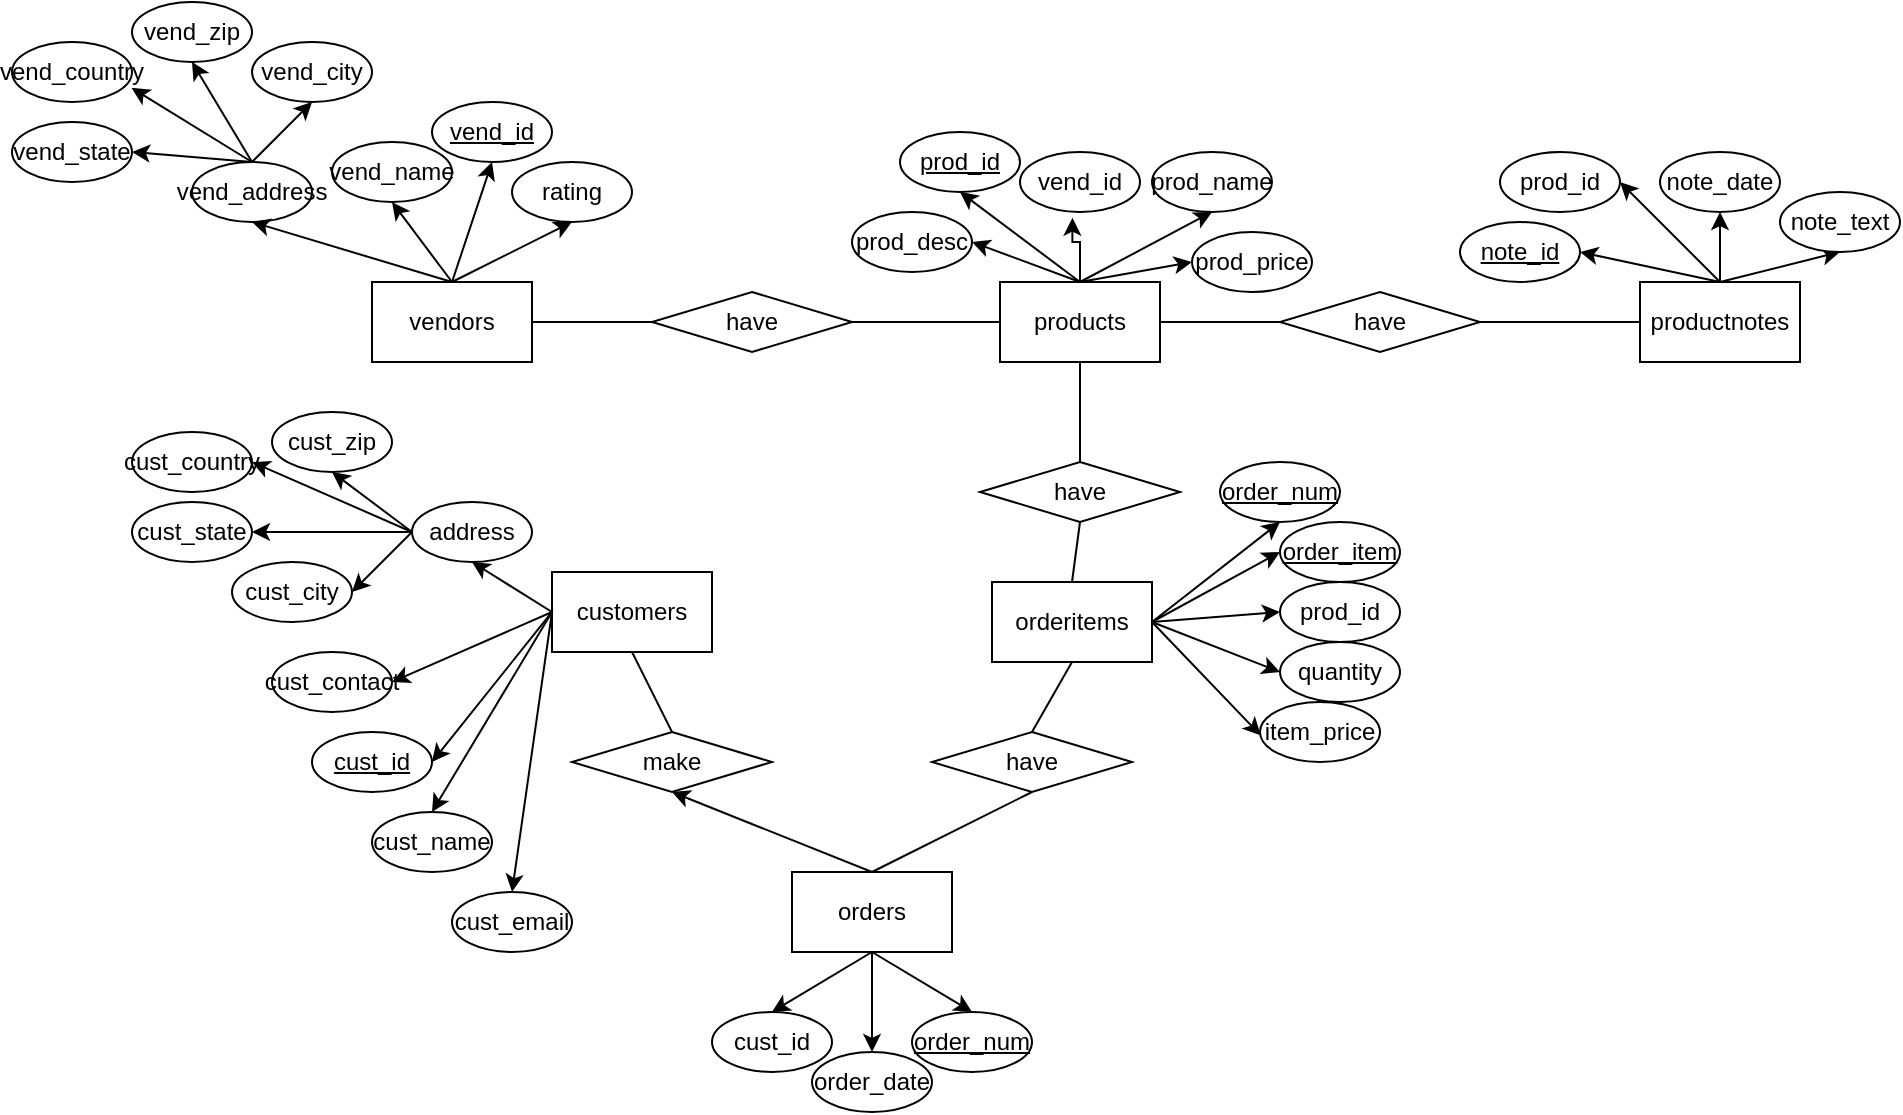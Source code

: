 <mxfile version="20.8.16" type="device"><diagram id="C5RBs43oDa-KdzZeNtuy" name="Page-1"><mxGraphModel dx="3129" dy="1351" grid="1" gridSize="10" guides="1" tooltips="1" connect="1" arrows="1" fold="1" page="1" pageScale="1" pageWidth="827" pageHeight="1169" math="0" shadow="0"><root><mxCell id="WIyWlLk6GJQsqaUBKTNV-0"/><mxCell id="WIyWlLk6GJQsqaUBKTNV-1" parent="WIyWlLk6GJQsqaUBKTNV-0"/><mxCell id="5RjABJH2kzkuodv8RI-u-0" value="vendors" style="rounded=0;whiteSpace=wrap;html=1;" parent="WIyWlLk6GJQsqaUBKTNV-1" vertex="1"><mxGeometry x="30" y="235" width="80" height="40" as="geometry"/></mxCell><mxCell id="5RjABJH2kzkuodv8RI-u-1" value="&lt;u&gt;vend_id&lt;/u&gt;" style="ellipse;whiteSpace=wrap;html=1;" parent="WIyWlLk6GJQsqaUBKTNV-1" vertex="1"><mxGeometry x="60" y="145" width="60" height="30" as="geometry"/></mxCell><mxCell id="5RjABJH2kzkuodv8RI-u-2" value="vend_name" style="ellipse;whiteSpace=wrap;html=1;" parent="WIyWlLk6GJQsqaUBKTNV-1" vertex="1"><mxGeometry x="10" y="165" width="60" height="30" as="geometry"/></mxCell><mxCell id="5RjABJH2kzkuodv8RI-u-3" value="rating" style="ellipse;whiteSpace=wrap;html=1;" parent="WIyWlLk6GJQsqaUBKTNV-1" vertex="1"><mxGeometry x="100" y="175" width="60" height="30" as="geometry"/></mxCell><mxCell id="5RjABJH2kzkuodv8RI-u-4" value="vend_address" style="ellipse;whiteSpace=wrap;html=1;" parent="WIyWlLk6GJQsqaUBKTNV-1" vertex="1"><mxGeometry x="-60" y="175" width="60" height="30" as="geometry"/></mxCell><mxCell id="5RjABJH2kzkuodv8RI-u-30" style="edgeStyle=orthogonalEdgeStyle;rounded=0;orthogonalLoop=1;jettySize=auto;html=1;entryX=0.437;entryY=1.095;entryDx=0;entryDy=0;entryPerimeter=0;" parent="WIyWlLk6GJQsqaUBKTNV-1" source="5RjABJH2kzkuodv8RI-u-18" target="5RjABJH2kzkuodv8RI-u-25" edge="1"><mxGeometry relative="1" as="geometry"/></mxCell><mxCell id="5RjABJH2kzkuodv8RI-u-18" value="products" style="rounded=0;whiteSpace=wrap;html=1;" parent="WIyWlLk6GJQsqaUBKTNV-1" vertex="1"><mxGeometry x="344" y="235" width="80" height="40" as="geometry"/></mxCell><mxCell id="5RjABJH2kzkuodv8RI-u-24" value="&lt;u&gt;prod_id&lt;/u&gt;" style="ellipse;whiteSpace=wrap;html=1;" parent="WIyWlLk6GJQsqaUBKTNV-1" vertex="1"><mxGeometry x="294" y="160" width="60" height="30" as="geometry"/></mxCell><mxCell id="5RjABJH2kzkuodv8RI-u-25" value="vend_id" style="ellipse;whiteSpace=wrap;html=1;" parent="WIyWlLk6GJQsqaUBKTNV-1" vertex="1"><mxGeometry x="354" y="170" width="60" height="30" as="geometry"/></mxCell><mxCell id="5RjABJH2kzkuodv8RI-u-26" value="prod_name" style="ellipse;whiteSpace=wrap;html=1;" parent="WIyWlLk6GJQsqaUBKTNV-1" vertex="1"><mxGeometry x="420" y="170" width="60" height="30" as="geometry"/></mxCell><mxCell id="5RjABJH2kzkuodv8RI-u-33" value="customers" style="rounded=0;whiteSpace=wrap;html=1;" parent="WIyWlLk6GJQsqaUBKTNV-1" vertex="1"><mxGeometry x="120" y="380" width="80" height="40" as="geometry"/></mxCell><mxCell id="5RjABJH2kzkuodv8RI-u-34" value="address" style="ellipse;whiteSpace=wrap;html=1;" parent="WIyWlLk6GJQsqaUBKTNV-1" vertex="1"><mxGeometry x="50" y="345" width="60" height="30" as="geometry"/></mxCell><mxCell id="5RjABJH2kzkuodv8RI-u-35" value="&lt;u&gt;cust_id&lt;/u&gt;" style="ellipse;whiteSpace=wrap;html=1;" parent="WIyWlLk6GJQsqaUBKTNV-1" vertex="1"><mxGeometry y="460" width="60" height="30" as="geometry"/></mxCell><mxCell id="5RjABJH2kzkuodv8RI-u-36" value="cust_contact" style="ellipse;whiteSpace=wrap;html=1;" parent="WIyWlLk6GJQsqaUBKTNV-1" vertex="1"><mxGeometry x="-20" y="420" width="60" height="30" as="geometry"/></mxCell><mxCell id="5RjABJH2kzkuodv8RI-u-41" value="orders" style="rounded=0;whiteSpace=wrap;html=1;" parent="WIyWlLk6GJQsqaUBKTNV-1" vertex="1"><mxGeometry x="240" y="530" width="80" height="40" as="geometry"/></mxCell><mxCell id="5RjABJH2kzkuodv8RI-u-47" value="" style="endArrow=classic;html=1;rounded=0;entryX=0.5;entryY=1;entryDx=0;entryDy=0;" parent="WIyWlLk6GJQsqaUBKTNV-1" target="5RjABJH2kzkuodv8RI-u-34" edge="1"><mxGeometry width="50" height="50" relative="1" as="geometry"><mxPoint x="120" y="400" as="sourcePoint"/><mxPoint x="170" y="350" as="targetPoint"/></mxGeometry></mxCell><mxCell id="5RjABJH2kzkuodv8RI-u-48" value="" style="endArrow=classic;html=1;rounded=0;entryX=1;entryY=0.5;entryDx=0;entryDy=0;" parent="WIyWlLk6GJQsqaUBKTNV-1" target="5RjABJH2kzkuodv8RI-u-36" edge="1"><mxGeometry width="50" height="50" relative="1" as="geometry"><mxPoint x="120" y="400" as="sourcePoint"/><mxPoint x="120" y="350" as="targetPoint"/></mxGeometry></mxCell><mxCell id="5RjABJH2kzkuodv8RI-u-49" value="" style="endArrow=classic;html=1;rounded=0;entryX=1;entryY=0.5;entryDx=0;entryDy=0;exitX=-0.004;exitY=0.61;exitDx=0;exitDy=0;exitPerimeter=0;" parent="WIyWlLk6GJQsqaUBKTNV-1" source="5RjABJH2kzkuodv8RI-u-33" target="5RjABJH2kzkuodv8RI-u-35" edge="1"><mxGeometry width="50" height="50" relative="1" as="geometry"><mxPoint x="140" y="420" as="sourcePoint"/><mxPoint x="130" y="380" as="targetPoint"/><Array as="points"><mxPoint x="120" y="400"/></Array></mxGeometry></mxCell><mxCell id="5RjABJH2kzkuodv8RI-u-50" value="" style="endArrow=classic;html=1;rounded=0;entryX=0.5;entryY=1;entryDx=0;entryDy=0;" parent="WIyWlLk6GJQsqaUBKTNV-1" target="5RjABJH2kzkuodv8RI-u-2" edge="1"><mxGeometry width="50" height="50" relative="1" as="geometry"><mxPoint x="70" y="235" as="sourcePoint"/><mxPoint x="60" y="195" as="targetPoint"/></mxGeometry></mxCell><mxCell id="5RjABJH2kzkuodv8RI-u-51" value="" style="endArrow=classic;html=1;rounded=0;entryX=0.5;entryY=1;entryDx=0;entryDy=0;exitX=0.5;exitY=0;exitDx=0;exitDy=0;" parent="WIyWlLk6GJQsqaUBKTNV-1" source="5RjABJH2kzkuodv8RI-u-0" target="5RjABJH2kzkuodv8RI-u-3" edge="1"><mxGeometry width="50" height="50" relative="1" as="geometry"><mxPoint x="140" y="420" as="sourcePoint"/><mxPoint x="130" y="380" as="targetPoint"/></mxGeometry></mxCell><mxCell id="5RjABJH2kzkuodv8RI-u-52" value="" style="endArrow=classic;html=1;rounded=0;entryX=0.5;entryY=1;entryDx=0;entryDy=0;exitX=0.5;exitY=0;exitDx=0;exitDy=0;" parent="WIyWlLk6GJQsqaUBKTNV-1" source="5RjABJH2kzkuodv8RI-u-0" target="5RjABJH2kzkuodv8RI-u-4" edge="1"><mxGeometry width="50" height="50" relative="1" as="geometry"><mxPoint x="60" y="425" as="sourcePoint"/><mxPoint x="50" y="385" as="targetPoint"/></mxGeometry></mxCell><mxCell id="5RjABJH2kzkuodv8RI-u-53" value="" style="endArrow=classic;html=1;rounded=0;entryX=0.5;entryY=1;entryDx=0;entryDy=0;exitX=0.5;exitY=0;exitDx=0;exitDy=0;" parent="WIyWlLk6GJQsqaUBKTNV-1" source="5RjABJH2kzkuodv8RI-u-18" target="5RjABJH2kzkuodv8RI-u-24" edge="1"><mxGeometry width="50" height="50" relative="1" as="geometry"><mxPoint x="160" y="440" as="sourcePoint"/><mxPoint x="150" y="400" as="targetPoint"/></mxGeometry></mxCell><mxCell id="5RjABJH2kzkuodv8RI-u-54" value="" style="endArrow=classic;html=1;rounded=0;entryX=0.5;entryY=1;entryDx=0;entryDy=0;exitX=0.5;exitY=0;exitDx=0;exitDy=0;" parent="WIyWlLk6GJQsqaUBKTNV-1" source="5RjABJH2kzkuodv8RI-u-18" target="5RjABJH2kzkuodv8RI-u-26" edge="1"><mxGeometry width="50" height="50" relative="1" as="geometry"><mxPoint x="170" y="450" as="sourcePoint"/><mxPoint x="160" y="410" as="targetPoint"/></mxGeometry></mxCell><mxCell id="5RjABJH2kzkuodv8RI-u-55" value="" style="endArrow=classic;html=1;rounded=0;entryX=0;entryY=0.5;entryDx=0;entryDy=0;exitX=0.5;exitY=0;exitDx=0;exitDy=0;" parent="WIyWlLk6GJQsqaUBKTNV-1" source="5RjABJH2kzkuodv8RI-u-18" target="y3Q_O4WoXX8LpAYcSWBz-49" edge="1"><mxGeometry width="50" height="50" relative="1" as="geometry"><mxPoint x="180" y="460" as="sourcePoint"/><mxPoint x="450.0" y="225.0" as="targetPoint"/></mxGeometry></mxCell><mxCell id="5RjABJH2kzkuodv8RI-u-61" value="order_date" style="ellipse;whiteSpace=wrap;html=1;" parent="WIyWlLk6GJQsqaUBKTNV-1" vertex="1"><mxGeometry x="250" y="620" width="60" height="30" as="geometry"/></mxCell><mxCell id="5RjABJH2kzkuodv8RI-u-62" value="&lt;u&gt;order_num&lt;/u&gt;" style="ellipse;whiteSpace=wrap;html=1;" parent="WIyWlLk6GJQsqaUBKTNV-1" vertex="1"><mxGeometry x="300" y="600" width="60" height="30" as="geometry"/></mxCell><mxCell id="5RjABJH2kzkuodv8RI-u-64" value="" style="endArrow=classic;html=1;rounded=0;entryX=0.5;entryY=0;entryDx=0;entryDy=0;exitX=0.5;exitY=1;exitDx=0;exitDy=0;" parent="WIyWlLk6GJQsqaUBKTNV-1" source="5RjABJH2kzkuodv8RI-u-41" target="5RjABJH2kzkuodv8RI-u-62" edge="1"><mxGeometry width="50" height="50" relative="1" as="geometry"><mxPoint x="16" y="400" as="sourcePoint"/><mxPoint x="86" y="370" as="targetPoint"/></mxGeometry></mxCell><mxCell id="5RjABJH2kzkuodv8RI-u-65" value="" style="endArrow=classic;html=1;rounded=0;exitX=0.5;exitY=1;exitDx=0;exitDy=0;" parent="WIyWlLk6GJQsqaUBKTNV-1" source="5RjABJH2kzkuodv8RI-u-41" target="5RjABJH2kzkuodv8RI-u-61" edge="1"><mxGeometry width="50" height="50" relative="1" as="geometry"><mxPoint x="266" y="550" as="sourcePoint"/><mxPoint x="296.0" y="515" as="targetPoint"/></mxGeometry></mxCell><mxCell id="5RjABJH2kzkuodv8RI-u-66" value="cust_id" style="ellipse;whiteSpace=wrap;html=1;" parent="WIyWlLk6GJQsqaUBKTNV-1" vertex="1"><mxGeometry x="200" y="600" width="60" height="30" as="geometry"/></mxCell><mxCell id="5RjABJH2kzkuodv8RI-u-68" value="" style="endArrow=classic;html=1;rounded=0;exitX=0.5;exitY=1;exitDx=0;exitDy=0;entryX=0.5;entryY=0;entryDx=0;entryDy=0;" parent="WIyWlLk6GJQsqaUBKTNV-1" source="5RjABJH2kzkuodv8RI-u-41" target="5RjABJH2kzkuodv8RI-u-66" edge="1"><mxGeometry width="50" height="50" relative="1" as="geometry"><mxPoint x="216" y="520" as="sourcePoint"/><mxPoint x="266" y="470" as="targetPoint"/></mxGeometry></mxCell><mxCell id="y3Q_O4WoXX8LpAYcSWBz-0" value="cust_name" style="ellipse;whiteSpace=wrap;html=1;" parent="WIyWlLk6GJQsqaUBKTNV-1" vertex="1"><mxGeometry x="30" y="500" width="60" height="30" as="geometry"/></mxCell><mxCell id="y3Q_O4WoXX8LpAYcSWBz-2" value="cust_city" style="ellipse;whiteSpace=wrap;html=1;" parent="WIyWlLk6GJQsqaUBKTNV-1" vertex="1"><mxGeometry x="-40" y="375" width="60" height="30" as="geometry"/></mxCell><mxCell id="y3Q_O4WoXX8LpAYcSWBz-3" value="cust_state" style="ellipse;whiteSpace=wrap;html=1;" parent="WIyWlLk6GJQsqaUBKTNV-1" vertex="1"><mxGeometry x="-90" y="345" width="60" height="30" as="geometry"/></mxCell><mxCell id="y3Q_O4WoXX8LpAYcSWBz-4" value="cust_zip" style="ellipse;whiteSpace=wrap;html=1;" parent="WIyWlLk6GJQsqaUBKTNV-1" vertex="1"><mxGeometry x="-20" y="300" width="60" height="30" as="geometry"/></mxCell><mxCell id="y3Q_O4WoXX8LpAYcSWBz-6" value="cust_country" style="ellipse;whiteSpace=wrap;html=1;" parent="WIyWlLk6GJQsqaUBKTNV-1" vertex="1"><mxGeometry x="-90" y="310" width="60" height="30" as="geometry"/></mxCell><mxCell id="y3Q_O4WoXX8LpAYcSWBz-7" value="cust_email" style="ellipse;whiteSpace=wrap;html=1;" parent="WIyWlLk6GJQsqaUBKTNV-1" vertex="1"><mxGeometry x="70" y="540" width="60" height="30" as="geometry"/></mxCell><mxCell id="y3Q_O4WoXX8LpAYcSWBz-12" value="" style="endArrow=classic;html=1;rounded=0;entryX=0.5;entryY=0;entryDx=0;entryDy=0;" parent="WIyWlLk6GJQsqaUBKTNV-1" target="y3Q_O4WoXX8LpAYcSWBz-0" edge="1"><mxGeometry width="50" height="50" relative="1" as="geometry"><mxPoint x="120" y="400" as="sourcePoint"/><mxPoint x="70" y="485" as="targetPoint"/></mxGeometry></mxCell><mxCell id="y3Q_O4WoXX8LpAYcSWBz-13" value="" style="endArrow=classic;html=1;rounded=0;entryX=0.5;entryY=0;entryDx=0;entryDy=0;exitX=0;exitY=0.75;exitDx=0;exitDy=0;" parent="WIyWlLk6GJQsqaUBKTNV-1" source="5RjABJH2kzkuodv8RI-u-33" target="y3Q_O4WoXX8LpAYcSWBz-7" edge="1"><mxGeometry width="50" height="50" relative="1" as="geometry"><mxPoint x="139.68" y="424.4" as="sourcePoint"/><mxPoint x="80" y="495" as="targetPoint"/><Array as="points"><mxPoint x="120" y="400"/></Array></mxGeometry></mxCell><mxCell id="y3Q_O4WoXX8LpAYcSWBz-15" value="" style="endArrow=classic;html=1;rounded=0;entryX=0.5;entryY=1;entryDx=0;entryDy=0;exitX=0;exitY=0.5;exitDx=0;exitDy=0;" parent="WIyWlLk6GJQsqaUBKTNV-1" source="5RjABJH2kzkuodv8RI-u-34" target="y3Q_O4WoXX8LpAYcSWBz-4" edge="1"><mxGeometry width="50" height="50" relative="1" as="geometry"><mxPoint x="130" y="410" as="sourcePoint"/><mxPoint x="50" y="445" as="targetPoint"/></mxGeometry></mxCell><mxCell id="y3Q_O4WoXX8LpAYcSWBz-16" value="" style="endArrow=classic;html=1;rounded=0;entryX=1;entryY=0.5;entryDx=0;entryDy=0;exitX=0;exitY=0.5;exitDx=0;exitDy=0;" parent="WIyWlLk6GJQsqaUBKTNV-1" source="5RjABJH2kzkuodv8RI-u-34" target="y3Q_O4WoXX8LpAYcSWBz-6" edge="1"><mxGeometry width="50" height="50" relative="1" as="geometry"><mxPoint x="60" y="370" as="sourcePoint"/><mxPoint y="310.0" as="targetPoint"/></mxGeometry></mxCell><mxCell id="y3Q_O4WoXX8LpAYcSWBz-17" value="" style="endArrow=classic;html=1;rounded=0;entryX=1;entryY=0.5;entryDx=0;entryDy=0;exitX=0;exitY=0.5;exitDx=0;exitDy=0;" parent="WIyWlLk6GJQsqaUBKTNV-1" source="5RjABJH2kzkuodv8RI-u-34" target="y3Q_O4WoXX8LpAYcSWBz-3" edge="1"><mxGeometry width="50" height="50" relative="1" as="geometry"><mxPoint x="70" y="380" as="sourcePoint"/><mxPoint x="10" y="320.0" as="targetPoint"/></mxGeometry></mxCell><mxCell id="y3Q_O4WoXX8LpAYcSWBz-18" value="" style="endArrow=classic;html=1;rounded=0;entryX=1;entryY=0.5;entryDx=0;entryDy=0;exitX=0;exitY=0.5;exitDx=0;exitDy=0;" parent="WIyWlLk6GJQsqaUBKTNV-1" source="5RjABJH2kzkuodv8RI-u-34" target="y3Q_O4WoXX8LpAYcSWBz-2" edge="1"><mxGeometry width="50" height="50" relative="1" as="geometry"><mxPoint x="80" y="390" as="sourcePoint"/><mxPoint x="20" y="330.0" as="targetPoint"/></mxGeometry></mxCell><mxCell id="y3Q_O4WoXX8LpAYcSWBz-21" value="orderitems" style="rounded=0;whiteSpace=wrap;html=1;" parent="WIyWlLk6GJQsqaUBKTNV-1" vertex="1"><mxGeometry x="340" y="385" width="80" height="40" as="geometry"/></mxCell><mxCell id="y3Q_O4WoXX8LpAYcSWBz-22" value="prod_id" style="ellipse;whiteSpace=wrap;html=1;" parent="WIyWlLk6GJQsqaUBKTNV-1" vertex="1"><mxGeometry x="484" y="385" width="60" height="30" as="geometry"/></mxCell><mxCell id="y3Q_O4WoXX8LpAYcSWBz-23" value="&lt;u&gt;order_item&lt;/u&gt;" style="ellipse;whiteSpace=wrap;html=1;" parent="WIyWlLk6GJQsqaUBKTNV-1" vertex="1"><mxGeometry x="484" y="355" width="60" height="30" as="geometry"/></mxCell><mxCell id="y3Q_O4WoXX8LpAYcSWBz-24" value="&lt;u&gt;order_num&lt;/u&gt;" style="ellipse;whiteSpace=wrap;html=1;" parent="WIyWlLk6GJQsqaUBKTNV-1" vertex="1"><mxGeometry x="454" y="325" width="60" height="30" as="geometry"/></mxCell><mxCell id="y3Q_O4WoXX8LpAYcSWBz-26" value="" style="endArrow=classic;html=1;rounded=0;entryX=0;entryY=0.5;entryDx=0;entryDy=0;exitX=1;exitY=0.5;exitDx=0;exitDy=0;" parent="WIyWlLk6GJQsqaUBKTNV-1" target="y3Q_O4WoXX8LpAYcSWBz-23" edge="1" source="y3Q_O4WoXX8LpAYcSWBz-21"><mxGeometry width="50" height="50" relative="1" as="geometry"><mxPoint x="380" y="385" as="sourcePoint"/><mxPoint x="370" y="345" as="targetPoint"/></mxGeometry></mxCell><mxCell id="y3Q_O4WoXX8LpAYcSWBz-27" value="" style="endArrow=classic;html=1;rounded=0;entryX=0;entryY=0.5;entryDx=0;entryDy=0;exitX=1;exitY=0.5;exitDx=0;exitDy=0;" parent="WIyWlLk6GJQsqaUBKTNV-1" source="y3Q_O4WoXX8LpAYcSWBz-21" target="y3Q_O4WoXX8LpAYcSWBz-29" edge="1"><mxGeometry width="50" height="50" relative="1" as="geometry"><mxPoint x="360" y="565" as="sourcePoint"/><mxPoint x="450" y="355" as="targetPoint"/></mxGeometry></mxCell><mxCell id="y3Q_O4WoXX8LpAYcSWBz-28" value="" style="endArrow=classic;html=1;rounded=0;entryX=0.5;entryY=1;entryDx=0;entryDy=0;exitX=1;exitY=0.5;exitDx=0;exitDy=0;" parent="WIyWlLk6GJQsqaUBKTNV-1" source="y3Q_O4WoXX8LpAYcSWBz-21" target="y3Q_O4WoXX8LpAYcSWBz-24" edge="1"><mxGeometry width="50" height="50" relative="1" as="geometry"><mxPoint x="370" y="575" as="sourcePoint"/><mxPoint x="360" y="535" as="targetPoint"/></mxGeometry></mxCell><mxCell id="y3Q_O4WoXX8LpAYcSWBz-29" value="quantity" style="ellipse;whiteSpace=wrap;html=1;" parent="WIyWlLk6GJQsqaUBKTNV-1" vertex="1"><mxGeometry x="484" y="415" width="60" height="30" as="geometry"/></mxCell><mxCell id="y3Q_O4WoXX8LpAYcSWBz-31" value="item_price" style="ellipse;whiteSpace=wrap;html=1;" parent="WIyWlLk6GJQsqaUBKTNV-1" vertex="1"><mxGeometry x="474" y="445" width="60" height="30" as="geometry"/></mxCell><mxCell id="y3Q_O4WoXX8LpAYcSWBz-32" value="" style="endArrow=classic;html=1;rounded=0;entryX=0.007;entryY=0.559;entryDx=0;entryDy=0;entryPerimeter=0;exitX=1;exitY=0.5;exitDx=0;exitDy=0;" parent="WIyWlLk6GJQsqaUBKTNV-1" target="y3Q_O4WoXX8LpAYcSWBz-31" edge="1" source="y3Q_O4WoXX8LpAYcSWBz-21"><mxGeometry width="50" height="50" relative="1" as="geometry"><mxPoint x="424" y="415" as="sourcePoint"/><mxPoint x="460" y="365" as="targetPoint"/></mxGeometry></mxCell><mxCell id="y3Q_O4WoXX8LpAYcSWBz-33" style="edgeStyle=orthogonalEdgeStyle;rounded=0;orthogonalLoop=1;jettySize=auto;html=1;entryX=0.5;entryY=1;entryDx=0;entryDy=0;" parent="WIyWlLk6GJQsqaUBKTNV-1" source="y3Q_O4WoXX8LpAYcSWBz-34" target="y3Q_O4WoXX8LpAYcSWBz-35" edge="1"><mxGeometry relative="1" as="geometry"/></mxCell><mxCell id="y3Q_O4WoXX8LpAYcSWBz-34" value="productnotes" style="rounded=0;whiteSpace=wrap;html=1;" parent="WIyWlLk6GJQsqaUBKTNV-1" vertex="1"><mxGeometry x="664" y="235" width="80" height="40" as="geometry"/></mxCell><mxCell id="y3Q_O4WoXX8LpAYcSWBz-35" value="note_date" style="ellipse;whiteSpace=wrap;html=1;" parent="WIyWlLk6GJQsqaUBKTNV-1" vertex="1"><mxGeometry x="674" y="170" width="60" height="30" as="geometry"/></mxCell><mxCell id="y3Q_O4WoXX8LpAYcSWBz-36" value="prod_id" style="ellipse;whiteSpace=wrap;html=1;" parent="WIyWlLk6GJQsqaUBKTNV-1" vertex="1"><mxGeometry x="594" y="170" width="60" height="30" as="geometry"/></mxCell><mxCell id="y3Q_O4WoXX8LpAYcSWBz-37" value="&lt;u&gt;note_id&lt;/u&gt;" style="ellipse;whiteSpace=wrap;html=1;" parent="WIyWlLk6GJQsqaUBKTNV-1" vertex="1"><mxGeometry x="574" y="205" width="60" height="30" as="geometry"/></mxCell><mxCell id="y3Q_O4WoXX8LpAYcSWBz-38" value="" style="endArrow=classic;html=1;rounded=0;entryX=1;entryY=0.5;entryDx=0;entryDy=0;exitX=0.5;exitY=0;exitDx=0;exitDy=0;" parent="WIyWlLk6GJQsqaUBKTNV-1" target="y3Q_O4WoXX8LpAYcSWBz-36" edge="1" source="y3Q_O4WoXX8LpAYcSWBz-34"><mxGeometry width="50" height="50" relative="1" as="geometry"><mxPoint x="700" y="230" as="sourcePoint"/><mxPoint x="694" y="200" as="targetPoint"/></mxGeometry></mxCell><mxCell id="y3Q_O4WoXX8LpAYcSWBz-39" value="" style="endArrow=classic;html=1;rounded=0;entryX=0.5;entryY=1;entryDx=0;entryDy=0;exitX=0.5;exitY=0;exitDx=0;exitDy=0;" parent="WIyWlLk6GJQsqaUBKTNV-1" source="y3Q_O4WoXX8LpAYcSWBz-34" target="y3Q_O4WoXX8LpAYcSWBz-43" edge="1"><mxGeometry width="50" height="50" relative="1" as="geometry"><mxPoint x="684" y="420" as="sourcePoint"/><mxPoint x="774" y="210" as="targetPoint"/></mxGeometry></mxCell><mxCell id="y3Q_O4WoXX8LpAYcSWBz-40" value="" style="endArrow=classic;html=1;rounded=0;entryX=1;entryY=0.5;entryDx=0;entryDy=0;exitX=0.5;exitY=0;exitDx=0;exitDy=0;" parent="WIyWlLk6GJQsqaUBKTNV-1" source="y3Q_O4WoXX8LpAYcSWBz-34" target="y3Q_O4WoXX8LpAYcSWBz-37" edge="1"><mxGeometry width="50" height="50" relative="1" as="geometry"><mxPoint x="694" y="430" as="sourcePoint"/><mxPoint x="684" y="390" as="targetPoint"/></mxGeometry></mxCell><mxCell id="y3Q_O4WoXX8LpAYcSWBz-43" value="note_text" style="ellipse;whiteSpace=wrap;html=1;" parent="WIyWlLk6GJQsqaUBKTNV-1" vertex="1"><mxGeometry x="734" y="190" width="60" height="30" as="geometry"/></mxCell><mxCell id="y3Q_O4WoXX8LpAYcSWBz-49" value="prod_price" style="ellipse;whiteSpace=wrap;html=1;" parent="WIyWlLk6GJQsqaUBKTNV-1" vertex="1"><mxGeometry x="440" y="210" width="60" height="30" as="geometry"/></mxCell><mxCell id="y3Q_O4WoXX8LpAYcSWBz-50" value="prod_desc" style="ellipse;whiteSpace=wrap;html=1;" parent="WIyWlLk6GJQsqaUBKTNV-1" vertex="1"><mxGeometry x="270" y="200" width="60" height="30" as="geometry"/></mxCell><mxCell id="y3Q_O4WoXX8LpAYcSWBz-52" value="vend_zip" style="ellipse;whiteSpace=wrap;html=1;" parent="WIyWlLk6GJQsqaUBKTNV-1" vertex="1"><mxGeometry x="-90" y="95" width="60" height="30" as="geometry"/></mxCell><mxCell id="y3Q_O4WoXX8LpAYcSWBz-53" value="vend_city" style="ellipse;whiteSpace=wrap;html=1;" parent="WIyWlLk6GJQsqaUBKTNV-1" vertex="1"><mxGeometry x="-30" y="115" width="60" height="30" as="geometry"/></mxCell><mxCell id="y3Q_O4WoXX8LpAYcSWBz-54" value="vend_country" style="ellipse;whiteSpace=wrap;html=1;" parent="WIyWlLk6GJQsqaUBKTNV-1" vertex="1"><mxGeometry x="-150" y="115" width="60" height="30" as="geometry"/></mxCell><mxCell id="y3Q_O4WoXX8LpAYcSWBz-55" value="vend_state" style="ellipse;whiteSpace=wrap;html=1;" parent="WIyWlLk6GJQsqaUBKTNV-1" vertex="1"><mxGeometry x="-150" y="155" width="60" height="30" as="geometry"/></mxCell><mxCell id="y3Q_O4WoXX8LpAYcSWBz-56" value="" style="endArrow=classic;html=1;rounded=0;entryX=0.5;entryY=1;entryDx=0;entryDy=0;exitX=0.5;exitY=0;exitDx=0;exitDy=0;" parent="WIyWlLk6GJQsqaUBKTNV-1" source="5RjABJH2kzkuodv8RI-u-0" target="5RjABJH2kzkuodv8RI-u-1" edge="1"><mxGeometry width="50" height="50" relative="1" as="geometry"><mxPoint x="80.0" y="245" as="sourcePoint"/><mxPoint x="100" y="185" as="targetPoint"/></mxGeometry></mxCell><mxCell id="y3Q_O4WoXX8LpAYcSWBz-57" value="" style="endArrow=classic;html=1;rounded=0;entryX=0.5;entryY=1;entryDx=0;entryDy=0;exitX=0.5;exitY=0;exitDx=0;exitDy=0;" parent="WIyWlLk6GJQsqaUBKTNV-1" source="5RjABJH2kzkuodv8RI-u-4" target="y3Q_O4WoXX8LpAYcSWBz-53" edge="1"><mxGeometry width="50" height="50" relative="1" as="geometry"><mxPoint x="80.0" y="245" as="sourcePoint"/><mxPoint x="10.0" y="200" as="targetPoint"/></mxGeometry></mxCell><mxCell id="y3Q_O4WoXX8LpAYcSWBz-58" value="" style="endArrow=classic;html=1;rounded=0;entryX=0.5;entryY=1;entryDx=0;entryDy=0;" parent="WIyWlLk6GJQsqaUBKTNV-1" target="y3Q_O4WoXX8LpAYcSWBz-52" edge="1"><mxGeometry width="50" height="50" relative="1" as="geometry"><mxPoint x="-30" y="175" as="sourcePoint"/><mxPoint x="10.0" y="155" as="targetPoint"/></mxGeometry></mxCell><mxCell id="y3Q_O4WoXX8LpAYcSWBz-59" value="" style="endArrow=classic;html=1;rounded=0;entryX=0.997;entryY=0.765;entryDx=0;entryDy=0;entryPerimeter=0;" parent="WIyWlLk6GJQsqaUBKTNV-1" target="y3Q_O4WoXX8LpAYcSWBz-54" edge="1"><mxGeometry width="50" height="50" relative="1" as="geometry"><mxPoint x="-30" y="175" as="sourcePoint"/><mxPoint x="-50.0" y="135" as="targetPoint"/></mxGeometry></mxCell><mxCell id="y3Q_O4WoXX8LpAYcSWBz-60" value="" style="endArrow=classic;html=1;rounded=0;entryX=1;entryY=0.5;entryDx=0;entryDy=0;exitX=0.5;exitY=0;exitDx=0;exitDy=0;" parent="WIyWlLk6GJQsqaUBKTNV-1" source="5RjABJH2kzkuodv8RI-u-4" target="y3Q_O4WoXX8LpAYcSWBz-55" edge="1"><mxGeometry width="50" height="50" relative="1" as="geometry"><mxPoint x="-10.0" y="195" as="sourcePoint"/><mxPoint x="-40.0" y="145" as="targetPoint"/></mxGeometry></mxCell><mxCell id="Hi1kE-prxWsQPY2SWvYq-0" value="" style="endArrow=classic;html=1;rounded=0;entryX=1;entryY=0.5;entryDx=0;entryDy=0;exitX=0.5;exitY=0;exitDx=0;exitDy=0;" edge="1" parent="WIyWlLk6GJQsqaUBKTNV-1" source="5RjABJH2kzkuodv8RI-u-18" target="y3Q_O4WoXX8LpAYcSWBz-50"><mxGeometry width="50" height="50" relative="1" as="geometry"><mxPoint x="370" y="240" as="sourcePoint"/><mxPoint x="334" y="200" as="targetPoint"/></mxGeometry></mxCell><mxCell id="Hi1kE-prxWsQPY2SWvYq-2" value="" style="endArrow=classic;html=1;rounded=0;entryX=0;entryY=0.5;entryDx=0;entryDy=0;exitX=1;exitY=0.5;exitDx=0;exitDy=0;" edge="1" parent="WIyWlLk6GJQsqaUBKTNV-1" source="y3Q_O4WoXX8LpAYcSWBz-21" target="y3Q_O4WoXX8LpAYcSWBz-22"><mxGeometry width="50" height="50" relative="1" as="geometry"><mxPoint x="430" y="415" as="sourcePoint"/><mxPoint x="494" y="350" as="targetPoint"/></mxGeometry></mxCell><mxCell id="Hi1kE-prxWsQPY2SWvYq-4" value="have" style="rhombus;whiteSpace=wrap;html=1;" vertex="1" parent="WIyWlLk6GJQsqaUBKTNV-1"><mxGeometry x="334" y="325" width="100" height="30" as="geometry"/></mxCell><mxCell id="Hi1kE-prxWsQPY2SWvYq-7" value="" style="endArrow=none;html=1;rounded=0;entryX=0.5;entryY=1;entryDx=0;entryDy=0;exitX=0.5;exitY=0;exitDx=0;exitDy=0;" edge="1" parent="WIyWlLk6GJQsqaUBKTNV-1" source="Hi1kE-prxWsQPY2SWvYq-4" target="5RjABJH2kzkuodv8RI-u-18"><mxGeometry width="50" height="50" relative="1" as="geometry"><mxPoint x="360" y="320" as="sourcePoint"/><mxPoint x="410" y="270" as="targetPoint"/></mxGeometry></mxCell><mxCell id="Hi1kE-prxWsQPY2SWvYq-8" value="" style="endArrow=none;html=1;rounded=0;exitX=0.5;exitY=0;exitDx=0;exitDy=0;entryX=0.5;entryY=1;entryDx=0;entryDy=0;" edge="1" parent="WIyWlLk6GJQsqaUBKTNV-1" source="y3Q_O4WoXX8LpAYcSWBz-21" target="Hi1kE-prxWsQPY2SWvYq-4"><mxGeometry width="50" height="50" relative="1" as="geometry"><mxPoint x="394" y="335" as="sourcePoint"/><mxPoint x="410" y="370" as="targetPoint"/></mxGeometry></mxCell><mxCell id="Hi1kE-prxWsQPY2SWvYq-9" value="make" style="rhombus;whiteSpace=wrap;html=1;" vertex="1" parent="WIyWlLk6GJQsqaUBKTNV-1"><mxGeometry x="130" y="460" width="100" height="30" as="geometry"/></mxCell><mxCell id="Hi1kE-prxWsQPY2SWvYq-10" value="" style="endArrow=classic;html=1;rounded=0;entryX=0.5;entryY=1;entryDx=0;entryDy=0;exitX=0.5;exitY=0;exitDx=0;exitDy=0;" edge="1" parent="WIyWlLk6GJQsqaUBKTNV-1" source="5RjABJH2kzkuodv8RI-u-41" target="Hi1kE-prxWsQPY2SWvYq-9"><mxGeometry width="50" height="50" relative="1" as="geometry"><mxPoint x="360" y="450" as="sourcePoint"/><mxPoint x="410" y="400" as="targetPoint"/></mxGeometry></mxCell><mxCell id="Hi1kE-prxWsQPY2SWvYq-11" value="" style="endArrow=none;html=1;rounded=0;exitX=0.5;exitY=1;exitDx=0;exitDy=0;entryX=0.5;entryY=0;entryDx=0;entryDy=0;" edge="1" parent="WIyWlLk6GJQsqaUBKTNV-1" source="5RjABJH2kzkuodv8RI-u-33" target="Hi1kE-prxWsQPY2SWvYq-9"><mxGeometry width="50" height="50" relative="1" as="geometry"><mxPoint x="360" y="450" as="sourcePoint"/><mxPoint x="410" y="400" as="targetPoint"/></mxGeometry></mxCell><mxCell id="Hi1kE-prxWsQPY2SWvYq-12" value="have" style="rhombus;whiteSpace=wrap;html=1;" vertex="1" parent="WIyWlLk6GJQsqaUBKTNV-1"><mxGeometry x="484" y="240" width="100" height="30" as="geometry"/></mxCell><mxCell id="Hi1kE-prxWsQPY2SWvYq-13" value="" style="endArrow=none;html=1;rounded=0;entryX=0;entryY=0.5;entryDx=0;entryDy=0;exitX=1;exitY=0.5;exitDx=0;exitDy=0;" edge="1" parent="WIyWlLk6GJQsqaUBKTNV-1" source="5RjABJH2kzkuodv8RI-u-18" target="Hi1kE-prxWsQPY2SWvYq-12"><mxGeometry width="50" height="50" relative="1" as="geometry"><mxPoint x="360" y="450" as="sourcePoint"/><mxPoint x="410" y="400" as="targetPoint"/></mxGeometry></mxCell><mxCell id="Hi1kE-prxWsQPY2SWvYq-14" value="" style="endArrow=none;html=1;rounded=0;entryX=0;entryY=0.5;entryDx=0;entryDy=0;exitX=1;exitY=0.5;exitDx=0;exitDy=0;" edge="1" parent="WIyWlLk6GJQsqaUBKTNV-1" source="Hi1kE-prxWsQPY2SWvYq-12" target="y3Q_O4WoXX8LpAYcSWBz-34"><mxGeometry width="50" height="50" relative="1" as="geometry"><mxPoint x="430" y="270" as="sourcePoint"/><mxPoint x="484" y="275" as="targetPoint"/></mxGeometry></mxCell><mxCell id="Hi1kE-prxWsQPY2SWvYq-15" value="have" style="rhombus;whiteSpace=wrap;html=1;" vertex="1" parent="WIyWlLk6GJQsqaUBKTNV-1"><mxGeometry x="170" y="240" width="100" height="30" as="geometry"/></mxCell><mxCell id="Hi1kE-prxWsQPY2SWvYq-16" value="" style="endArrow=none;html=1;rounded=0;exitX=1;exitY=0.5;exitDx=0;exitDy=0;entryX=0;entryY=0.5;entryDx=0;entryDy=0;" edge="1" parent="WIyWlLk6GJQsqaUBKTNV-1" source="Hi1kE-prxWsQPY2SWvYq-15" target="5RjABJH2kzkuodv8RI-u-18"><mxGeometry width="50" height="50" relative="1" as="geometry"><mxPoint x="360" y="450" as="sourcePoint"/><mxPoint x="410" y="400" as="targetPoint"/></mxGeometry></mxCell><mxCell id="Hi1kE-prxWsQPY2SWvYq-17" value="" style="endArrow=none;html=1;rounded=0;exitX=1;exitY=0.5;exitDx=0;exitDy=0;entryX=0;entryY=0.5;entryDx=0;entryDy=0;" edge="1" parent="WIyWlLk6GJQsqaUBKTNV-1" source="5RjABJH2kzkuodv8RI-u-0" target="Hi1kE-prxWsQPY2SWvYq-15"><mxGeometry width="50" height="50" relative="1" as="geometry"><mxPoint x="260" y="265" as="sourcePoint"/><mxPoint x="350" y="270" as="targetPoint"/></mxGeometry></mxCell><mxCell id="Hi1kE-prxWsQPY2SWvYq-18" value="have" style="rhombus;whiteSpace=wrap;html=1;" vertex="1" parent="WIyWlLk6GJQsqaUBKTNV-1"><mxGeometry x="310" y="460" width="100" height="30" as="geometry"/></mxCell><mxCell id="Hi1kE-prxWsQPY2SWvYq-19" value="" style="endArrow=none;html=1;rounded=0;exitX=0.5;exitY=0;exitDx=0;exitDy=0;entryX=0.5;entryY=1;entryDx=0;entryDy=0;" edge="1" parent="WIyWlLk6GJQsqaUBKTNV-1" source="5RjABJH2kzkuodv8RI-u-41" target="Hi1kE-prxWsQPY2SWvYq-18"><mxGeometry width="50" height="50" relative="1" as="geometry"><mxPoint x="360" y="450" as="sourcePoint"/><mxPoint x="410" y="400" as="targetPoint"/></mxGeometry></mxCell><mxCell id="Hi1kE-prxWsQPY2SWvYq-20" value="" style="endArrow=none;html=1;rounded=0;entryX=0.5;entryY=1;entryDx=0;entryDy=0;exitX=0.5;exitY=0;exitDx=0;exitDy=0;" edge="1" parent="WIyWlLk6GJQsqaUBKTNV-1" source="Hi1kE-prxWsQPY2SWvYq-18" target="y3Q_O4WoXX8LpAYcSWBz-21"><mxGeometry width="50" height="50" relative="1" as="geometry"><mxPoint x="420" y="470" as="sourcePoint"/><mxPoint x="354" y="510" as="targetPoint"/></mxGeometry></mxCell></root></mxGraphModel></diagram></mxfile>